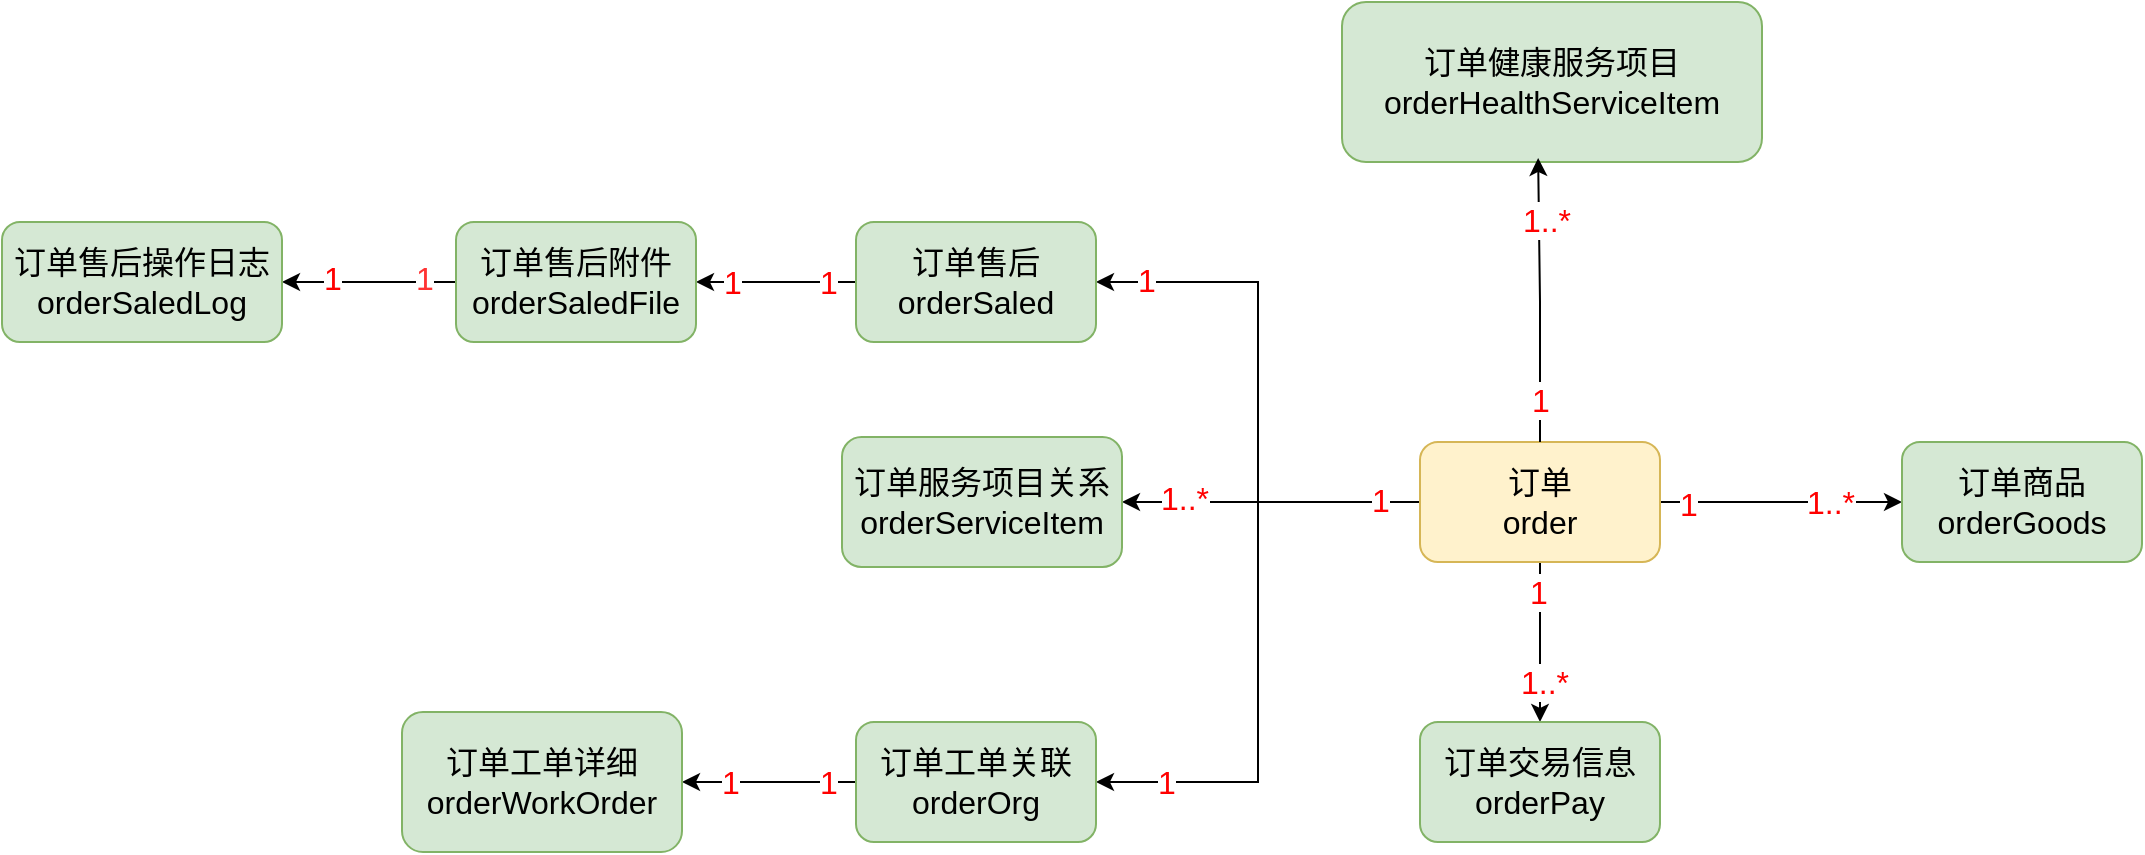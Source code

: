 <mxfile version="27.1.4">
  <diagram name="第 1 页" id="HU3Xkn8i3nWL2X2Ng1Lm">
    <mxGraphModel dx="2253" dy="751" grid="1" gridSize="10" guides="1" tooltips="1" connect="1" arrows="1" fold="1" page="1" pageScale="1" pageWidth="827" pageHeight="1169" math="0" shadow="0">
      <root>
        <mxCell id="0" />
        <mxCell id="1" parent="0" />
        <mxCell id="H47D5Yxh5Q_icbuJ3dno-13" style="edgeStyle=orthogonalEdgeStyle;rounded=0;orthogonalLoop=1;jettySize=auto;html=1;exitX=1;exitY=0.5;exitDx=0;exitDy=0;entryX=0;entryY=0.5;entryDx=0;entryDy=0;" edge="1" parent="1" source="H47D5Yxh5Q_icbuJ3dno-1" target="H47D5Yxh5Q_icbuJ3dno-2">
          <mxGeometry relative="1" as="geometry" />
        </mxCell>
        <mxCell id="H47D5Yxh5Q_icbuJ3dno-22" value="1" style="edgeLabel;html=1;align=center;verticalAlign=middle;resizable=0;points=[];fontSize=16;fontColor=#FF0000;" vertex="1" connectable="0" parent="H47D5Yxh5Q_icbuJ3dno-13">
          <mxGeometry x="-0.769" y="-1" relative="1" as="geometry">
            <mxPoint as="offset" />
          </mxGeometry>
        </mxCell>
        <mxCell id="H47D5Yxh5Q_icbuJ3dno-23" value="1..*" style="edgeLabel;html=1;align=center;verticalAlign=middle;resizable=0;points=[];fontSize=16;fontColor=#FF0000;" vertex="1" connectable="0" parent="H47D5Yxh5Q_icbuJ3dno-13">
          <mxGeometry x="0.405" relative="1" as="geometry">
            <mxPoint as="offset" />
          </mxGeometry>
        </mxCell>
        <mxCell id="H47D5Yxh5Q_icbuJ3dno-14" style="edgeStyle=orthogonalEdgeStyle;rounded=0;orthogonalLoop=1;jettySize=auto;html=1;exitX=0.5;exitY=1;exitDx=0;exitDy=0;entryX=0.5;entryY=0;entryDx=0;entryDy=0;" edge="1" parent="1" source="H47D5Yxh5Q_icbuJ3dno-1" target="H47D5Yxh5Q_icbuJ3dno-4">
          <mxGeometry relative="1" as="geometry" />
        </mxCell>
        <mxCell id="H47D5Yxh5Q_icbuJ3dno-33" value="1" style="edgeLabel;html=1;align=center;verticalAlign=middle;resizable=0;points=[];fontSize=16;fontColor=#FF0000;" vertex="1" connectable="0" parent="H47D5Yxh5Q_icbuJ3dno-14">
          <mxGeometry x="-0.625" y="1" relative="1" as="geometry">
            <mxPoint x="-2" as="offset" />
          </mxGeometry>
        </mxCell>
        <mxCell id="H47D5Yxh5Q_icbuJ3dno-34" value="1..*" style="edgeLabel;html=1;align=center;verticalAlign=middle;resizable=0;points=[];fontSize=16;fontColor=#FF0000;" vertex="1" connectable="0" parent="H47D5Yxh5Q_icbuJ3dno-14">
          <mxGeometry x="0.5" y="2" relative="1" as="geometry">
            <mxPoint as="offset" />
          </mxGeometry>
        </mxCell>
        <mxCell id="H47D5Yxh5Q_icbuJ3dno-15" style="edgeStyle=orthogonalEdgeStyle;rounded=0;orthogonalLoop=1;jettySize=auto;html=1;exitX=0;exitY=0.5;exitDx=0;exitDy=0;entryX=1;entryY=0.5;entryDx=0;entryDy=0;" edge="1" parent="1" source="H47D5Yxh5Q_icbuJ3dno-1" target="H47D5Yxh5Q_icbuJ3dno-5">
          <mxGeometry relative="1" as="geometry" />
        </mxCell>
        <mxCell id="H47D5Yxh5Q_icbuJ3dno-27" value="1" style="edgeLabel;html=1;align=center;verticalAlign=middle;resizable=0;points=[];fontSize=16;fontColor=#FF0000;" vertex="1" connectable="0" parent="H47D5Yxh5Q_icbuJ3dno-15">
          <mxGeometry x="0.817" y="-1" relative="1" as="geometry">
            <mxPoint as="offset" />
          </mxGeometry>
        </mxCell>
        <mxCell id="H47D5Yxh5Q_icbuJ3dno-16" style="edgeStyle=orthogonalEdgeStyle;rounded=0;orthogonalLoop=1;jettySize=auto;html=1;exitX=0;exitY=0.5;exitDx=0;exitDy=0;entryX=1;entryY=0.5;entryDx=0;entryDy=0;" edge="1" parent="1" source="H47D5Yxh5Q_icbuJ3dno-1" target="H47D5Yxh5Q_icbuJ3dno-8">
          <mxGeometry relative="1" as="geometry" />
        </mxCell>
        <mxCell id="H47D5Yxh5Q_icbuJ3dno-35" value="1..*" style="edgeLabel;html=1;align=center;verticalAlign=middle;resizable=0;points=[];fontSize=16;fontColor=#FF0000;" vertex="1" connectable="0" parent="H47D5Yxh5Q_icbuJ3dno-16">
          <mxGeometry x="0.515" y="-4" relative="1" as="geometry">
            <mxPoint x="-5" y="2" as="offset" />
          </mxGeometry>
        </mxCell>
        <mxCell id="H47D5Yxh5Q_icbuJ3dno-40" style="edgeStyle=orthogonalEdgeStyle;rounded=0;orthogonalLoop=1;jettySize=auto;html=1;exitX=0;exitY=0.5;exitDx=0;exitDy=0;entryX=1;entryY=0.5;entryDx=0;entryDy=0;" edge="1" parent="1" source="H47D5Yxh5Q_icbuJ3dno-1" target="H47D5Yxh5Q_icbuJ3dno-11">
          <mxGeometry relative="1" as="geometry" />
        </mxCell>
        <mxCell id="H47D5Yxh5Q_icbuJ3dno-41" value="1" style="edgeLabel;html=1;align=center;verticalAlign=middle;resizable=0;points=[];fontSize=16;fontColor=#FF0000;" vertex="1" connectable="0" parent="H47D5Yxh5Q_icbuJ3dno-40">
          <mxGeometry x="0.768" y="2" relative="1" as="geometry">
            <mxPoint y="-2" as="offset" />
          </mxGeometry>
        </mxCell>
        <mxCell id="H47D5Yxh5Q_icbuJ3dno-42" value="1" style="edgeLabel;html=1;align=center;verticalAlign=middle;resizable=0;points=[];fontSize=16;fontColor=#FF0000;" vertex="1" connectable="0" parent="H47D5Yxh5Q_icbuJ3dno-40">
          <mxGeometry x="-0.868" y="-1" relative="1" as="geometry">
            <mxPoint as="offset" />
          </mxGeometry>
        </mxCell>
        <mxCell id="H47D5Yxh5Q_icbuJ3dno-1" value="&lt;font style=&quot;font-size: 16px;&quot;&gt;订单&lt;/font&gt;&lt;div&gt;&lt;font style=&quot;font-size: 16px;&quot;&gt;order&lt;/font&gt;&lt;/div&gt;" style="rounded=1;whiteSpace=wrap;html=1;fillColor=#fff2cc;strokeColor=#d6b656;" vertex="1" parent="1">
          <mxGeometry x="309" y="300" width="120" height="60" as="geometry" />
        </mxCell>
        <mxCell id="H47D5Yxh5Q_icbuJ3dno-2" value="&lt;font style=&quot;font-size: 16px;&quot;&gt;订单商品&lt;/font&gt;&lt;div&gt;&lt;font style=&quot;font-size: 16px;&quot;&gt;orderGoods&lt;/font&gt;&lt;/div&gt;" style="rounded=1;whiteSpace=wrap;html=1;fillColor=#d5e8d4;strokeColor=#82b366;" vertex="1" parent="1">
          <mxGeometry x="550" y="300" width="120" height="60" as="geometry" />
        </mxCell>
        <mxCell id="H47D5Yxh5Q_icbuJ3dno-3" value="&lt;span style=&quot;font-size: 16px;&quot;&gt;订单健康服务项目&lt;/span&gt;&lt;br&gt;&lt;div&gt;&lt;font style=&quot;font-size: 16px;&quot;&gt;orderHealthServiceItem&lt;/font&gt;&lt;/div&gt;" style="rounded=1;whiteSpace=wrap;html=1;fillColor=#d5e8d4;strokeColor=#82b366;" vertex="1" parent="1">
          <mxGeometry x="270" y="80" width="210" height="80" as="geometry" />
        </mxCell>
        <mxCell id="H47D5Yxh5Q_icbuJ3dno-4" value="&lt;font style=&quot;font-size: 16px;&quot;&gt;订单交易信息&lt;/font&gt;&lt;div&gt;&lt;font style=&quot;font-size: 16px;&quot;&gt;orderPay&lt;/font&gt;&lt;/div&gt;" style="rounded=1;whiteSpace=wrap;html=1;fillColor=#d5e8d4;strokeColor=#82b366;" vertex="1" parent="1">
          <mxGeometry x="309" y="440" width="120" height="60" as="geometry" />
        </mxCell>
        <mxCell id="H47D5Yxh5Q_icbuJ3dno-19" style="edgeStyle=orthogonalEdgeStyle;rounded=0;orthogonalLoop=1;jettySize=auto;html=1;exitX=0;exitY=0.5;exitDx=0;exitDy=0;entryX=1;entryY=0.5;entryDx=0;entryDy=0;" edge="1" parent="1" source="H47D5Yxh5Q_icbuJ3dno-5" target="H47D5Yxh5Q_icbuJ3dno-6">
          <mxGeometry relative="1" as="geometry" />
        </mxCell>
        <mxCell id="H47D5Yxh5Q_icbuJ3dno-28" value="1" style="edgeLabel;html=1;align=center;verticalAlign=middle;resizable=0;points=[];fontSize=16;fontColor=#FF0000;" vertex="1" connectable="0" parent="H47D5Yxh5Q_icbuJ3dno-19">
          <mxGeometry x="-0.636" y="2" relative="1" as="geometry">
            <mxPoint y="-2" as="offset" />
          </mxGeometry>
        </mxCell>
        <mxCell id="H47D5Yxh5Q_icbuJ3dno-29" value="1" style="edgeLabel;html=1;align=center;verticalAlign=middle;resizable=0;points=[];fontSize=16;fontColor=#FF0000;" vertex="1" connectable="0" parent="H47D5Yxh5Q_icbuJ3dno-19">
          <mxGeometry x="0.545" relative="1" as="geometry">
            <mxPoint as="offset" />
          </mxGeometry>
        </mxCell>
        <mxCell id="H47D5Yxh5Q_icbuJ3dno-5" value="&lt;font style=&quot;font-size: 16px;&quot;&gt;订单售后&lt;/font&gt;&lt;div&gt;&lt;div&gt;&lt;font style=&quot;font-size: 16px;&quot;&gt;orderSaled&lt;/font&gt;&lt;/div&gt;&lt;/div&gt;" style="rounded=1;whiteSpace=wrap;html=1;fillColor=#d5e8d4;strokeColor=#82b366;" vertex="1" parent="1">
          <mxGeometry x="27" y="190" width="120" height="60" as="geometry" />
        </mxCell>
        <mxCell id="H47D5Yxh5Q_icbuJ3dno-20" style="edgeStyle=orthogonalEdgeStyle;rounded=0;orthogonalLoop=1;jettySize=auto;html=1;exitX=0;exitY=0.5;exitDx=0;exitDy=0;entryX=1;entryY=0.5;entryDx=0;entryDy=0;" edge="1" parent="1" source="H47D5Yxh5Q_icbuJ3dno-6" target="H47D5Yxh5Q_icbuJ3dno-7">
          <mxGeometry relative="1" as="geometry" />
        </mxCell>
        <mxCell id="H47D5Yxh5Q_icbuJ3dno-30" value="1" style="edgeLabel;html=1;align=center;verticalAlign=middle;resizable=0;points=[];fontSize=16;fontColor=#FF3333;" vertex="1" connectable="0" parent="H47D5Yxh5Q_icbuJ3dno-20">
          <mxGeometry x="-0.62" y="-3" relative="1" as="geometry">
            <mxPoint y="1" as="offset" />
          </mxGeometry>
        </mxCell>
        <mxCell id="H47D5Yxh5Q_icbuJ3dno-32" value="1" style="edgeLabel;html=1;align=center;verticalAlign=middle;resizable=0;points=[];fontSize=16;fontColor=#FF0000;" vertex="1" connectable="0" parent="H47D5Yxh5Q_icbuJ3dno-20">
          <mxGeometry x="0.44" y="-2" relative="1" as="geometry">
            <mxPoint as="offset" />
          </mxGeometry>
        </mxCell>
        <mxCell id="H47D5Yxh5Q_icbuJ3dno-6" value="&lt;font style=&quot;font-size: 16px;&quot;&gt;订单售后附件&lt;/font&gt;&lt;div&gt;&lt;div&gt;&lt;font style=&quot;font-size: 16px;&quot;&gt;orderSaledFile&lt;/font&gt;&lt;/div&gt;&lt;/div&gt;" style="rounded=1;whiteSpace=wrap;html=1;fillColor=#d5e8d4;strokeColor=#82b366;" vertex="1" parent="1">
          <mxGeometry x="-173" y="190" width="120" height="60" as="geometry" />
        </mxCell>
        <mxCell id="H47D5Yxh5Q_icbuJ3dno-7" value="&lt;font style=&quot;font-size: 16px;&quot;&gt;订单售后操作日志&lt;/font&gt;&lt;div&gt;&lt;div&gt;&lt;font style=&quot;font-size: 16px;&quot;&gt;orderSaledLog&lt;/font&gt;&lt;/div&gt;&lt;/div&gt;" style="rounded=1;whiteSpace=wrap;html=1;fillColor=#d5e8d4;strokeColor=#82b366;" vertex="1" parent="1">
          <mxGeometry x="-400" y="190" width="140" height="60" as="geometry" />
        </mxCell>
        <mxCell id="H47D5Yxh5Q_icbuJ3dno-8" value="&lt;font style=&quot;font-size: 16px;&quot;&gt;订单服务项目关系&lt;/font&gt;&lt;div&gt;&lt;div&gt;&lt;font style=&quot;font-size: 16px;&quot;&gt;orderServiceItem&lt;/font&gt;&lt;/div&gt;&lt;/div&gt;" style="rounded=1;whiteSpace=wrap;html=1;fillColor=#d5e8d4;strokeColor=#82b366;" vertex="1" parent="1">
          <mxGeometry x="20" y="297.5" width="140" height="65" as="geometry" />
        </mxCell>
        <mxCell id="H47D5Yxh5Q_icbuJ3dno-9" style="edgeStyle=orthogonalEdgeStyle;rounded=0;orthogonalLoop=1;jettySize=auto;html=1;exitX=0.5;exitY=1;exitDx=0;exitDy=0;" edge="1" parent="1" source="H47D5Yxh5Q_icbuJ3dno-7" target="H47D5Yxh5Q_icbuJ3dno-7">
          <mxGeometry relative="1" as="geometry" />
        </mxCell>
        <mxCell id="H47D5Yxh5Q_icbuJ3dno-18" style="edgeStyle=orthogonalEdgeStyle;rounded=0;orthogonalLoop=1;jettySize=auto;html=1;exitX=0;exitY=0.5;exitDx=0;exitDy=0;entryX=1;entryY=0.5;entryDx=0;entryDy=0;" edge="1" parent="1" source="H47D5Yxh5Q_icbuJ3dno-11" target="H47D5Yxh5Q_icbuJ3dno-12">
          <mxGeometry relative="1" as="geometry" />
        </mxCell>
        <mxCell id="H47D5Yxh5Q_icbuJ3dno-38" value="1" style="edgeLabel;html=1;align=center;verticalAlign=middle;resizable=0;points=[];fontSize=16;fontColor=#FF0000;" vertex="1" connectable="0" parent="H47D5Yxh5Q_icbuJ3dno-18">
          <mxGeometry x="-0.67" y="2" relative="1" as="geometry">
            <mxPoint y="-2" as="offset" />
          </mxGeometry>
        </mxCell>
        <mxCell id="H47D5Yxh5Q_icbuJ3dno-39" value="1" style="edgeLabel;html=1;align=center;verticalAlign=middle;resizable=0;points=[];fontSize=16;fontColor=#FF0000;" vertex="1" connectable="0" parent="H47D5Yxh5Q_icbuJ3dno-18">
          <mxGeometry x="0.464" y="1" relative="1" as="geometry">
            <mxPoint y="-1" as="offset" />
          </mxGeometry>
        </mxCell>
        <mxCell id="H47D5Yxh5Q_icbuJ3dno-11" value="&lt;font style=&quot;font-size: 16px;&quot;&gt;订单工单关联&lt;/font&gt;&lt;div&gt;&lt;div&gt;&lt;font style=&quot;font-size: 16px;&quot;&gt;orderOrg&lt;/font&gt;&lt;/div&gt;&lt;/div&gt;" style="rounded=1;whiteSpace=wrap;html=1;fillColor=#d5e8d4;strokeColor=#82b366;" vertex="1" parent="1">
          <mxGeometry x="27" y="440" width="120" height="60" as="geometry" />
        </mxCell>
        <mxCell id="H47D5Yxh5Q_icbuJ3dno-12" value="&lt;font style=&quot;font-size: 16px;&quot;&gt;订单工单详细&lt;/font&gt;&lt;div&gt;&lt;div&gt;&lt;font style=&quot;font-size: 16px;&quot;&gt;orderWorkOrder&lt;/font&gt;&lt;/div&gt;&lt;/div&gt;" style="rounded=1;whiteSpace=wrap;html=1;fillColor=#d5e8d4;strokeColor=#82b366;" vertex="1" parent="1">
          <mxGeometry x="-200" y="435" width="140" height="70" as="geometry" />
        </mxCell>
        <mxCell id="H47D5Yxh5Q_icbuJ3dno-21" style="edgeStyle=orthogonalEdgeStyle;rounded=0;orthogonalLoop=1;jettySize=auto;html=1;exitX=0.5;exitY=0;exitDx=0;exitDy=0;entryX=0.467;entryY=0.975;entryDx=0;entryDy=0;entryPerimeter=0;" edge="1" parent="1" source="H47D5Yxh5Q_icbuJ3dno-1" target="H47D5Yxh5Q_icbuJ3dno-3">
          <mxGeometry relative="1" as="geometry" />
        </mxCell>
        <mxCell id="H47D5Yxh5Q_icbuJ3dno-24" value="1" style="edgeLabel;html=1;align=center;verticalAlign=middle;resizable=0;points=[];fontSize=16;fontColor=#FF0000;" vertex="1" connectable="0" parent="H47D5Yxh5Q_icbuJ3dno-21">
          <mxGeometry x="-0.706" relative="1" as="geometry">
            <mxPoint as="offset" />
          </mxGeometry>
        </mxCell>
        <mxCell id="H47D5Yxh5Q_icbuJ3dno-25" value="1..*" style="edgeLabel;html=1;align=center;verticalAlign=middle;resizable=0;points=[];fontSize=16;fontColor=#FF0000;" vertex="1" connectable="0" parent="H47D5Yxh5Q_icbuJ3dno-21">
          <mxGeometry x="0.566" y="-4" relative="1" as="geometry">
            <mxPoint as="offset" />
          </mxGeometry>
        </mxCell>
      </root>
    </mxGraphModel>
  </diagram>
</mxfile>
